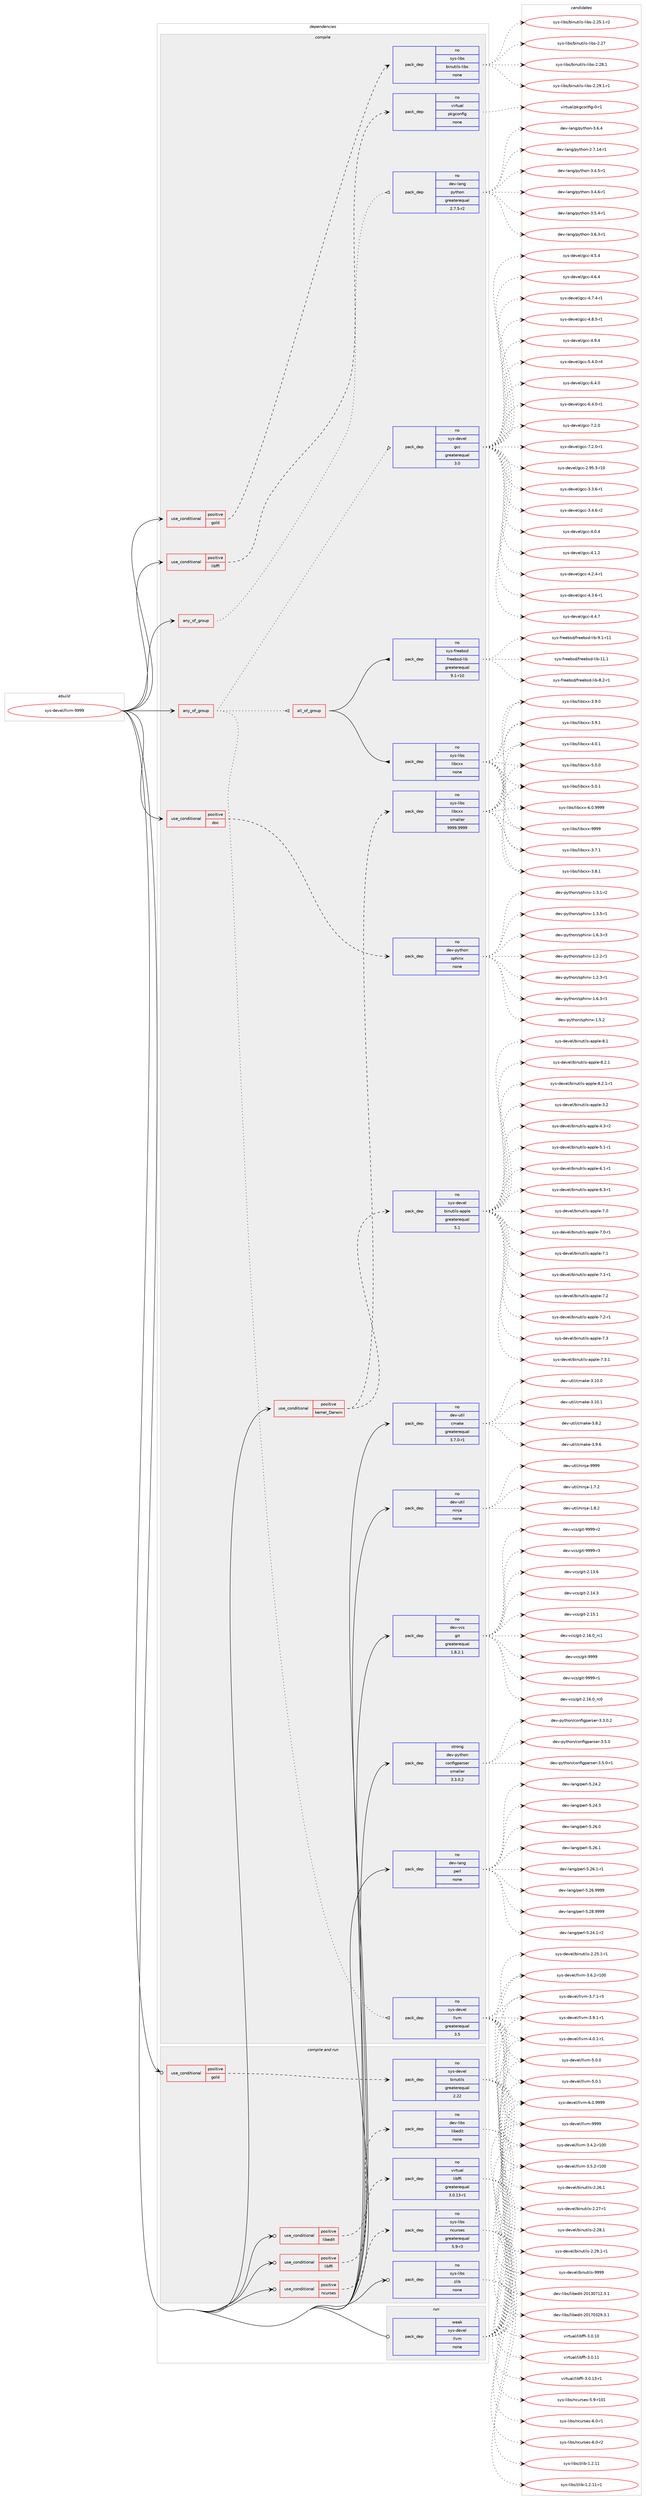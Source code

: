 digraph prolog {

# *************
# Graph options
# *************

newrank=true;
concentrate=true;
compound=true;
graph [rankdir=LR,fontname=Helvetica,fontsize=10,ranksep=1.5];#, ranksep=2.5, nodesep=0.2];
edge  [arrowhead=vee];
node  [fontname=Helvetica,fontsize=10];

# **********
# The ebuild
# **********

subgraph cluster_leftcol {
color=gray;
rank=same;
label=<<i>ebuild</i>>;
id [label="sys-devel/llvm-9999", color=red, width=4, href="../sys-devel/llvm-9999.svg"];
}

# ****************
# The dependencies
# ****************

subgraph cluster_midcol {
color=gray;
label=<<i>dependencies</i>>;
subgraph cluster_compile {
fillcolor="#eeeeee";
style=filled;
label=<<i>compile</i>>;
subgraph any48 {
dependency5750 [label=<<TABLE BORDER="0" CELLBORDER="1" CELLSPACING="0" CELLPADDING="4"><TR><TD CELLPADDING="10">any_of_group</TD></TR></TABLE>>, shape=none, color=red];subgraph pack5051 {
dependency5751 [label=<<TABLE BORDER="0" CELLBORDER="1" CELLSPACING="0" CELLPADDING="4" WIDTH="220"><TR><TD ROWSPAN="6" CELLPADDING="30">pack_dep</TD></TR><TR><TD WIDTH="110">no</TD></TR><TR><TD>dev-lang</TD></TR><TR><TD>python</TD></TR><TR><TD>greaterequal</TD></TR><TR><TD>2.7.5-r2</TD></TR></TABLE>>, shape=none, color=blue];
}
dependency5750:e -> dependency5751:w [weight=20,style="dotted",arrowhead="oinv"];
}
id:e -> dependency5750:w [weight=20,style="solid",arrowhead="vee"];
subgraph any49 {
dependency5752 [label=<<TABLE BORDER="0" CELLBORDER="1" CELLSPACING="0" CELLPADDING="4"><TR><TD CELLPADDING="10">any_of_group</TD></TR></TABLE>>, shape=none, color=red];subgraph pack5052 {
dependency5753 [label=<<TABLE BORDER="0" CELLBORDER="1" CELLSPACING="0" CELLPADDING="4" WIDTH="220"><TR><TD ROWSPAN="6" CELLPADDING="30">pack_dep</TD></TR><TR><TD WIDTH="110">no</TD></TR><TR><TD>sys-devel</TD></TR><TR><TD>gcc</TD></TR><TR><TD>greaterequal</TD></TR><TR><TD>3.0</TD></TR></TABLE>>, shape=none, color=blue];
}
dependency5752:e -> dependency5753:w [weight=20,style="dotted",arrowhead="oinv"];
subgraph pack5053 {
dependency5754 [label=<<TABLE BORDER="0" CELLBORDER="1" CELLSPACING="0" CELLPADDING="4" WIDTH="220"><TR><TD ROWSPAN="6" CELLPADDING="30">pack_dep</TD></TR><TR><TD WIDTH="110">no</TD></TR><TR><TD>sys-devel</TD></TR><TR><TD>llvm</TD></TR><TR><TD>greaterequal</TD></TR><TR><TD>3.5</TD></TR></TABLE>>, shape=none, color=blue];
}
dependency5752:e -> dependency5754:w [weight=20,style="dotted",arrowhead="oinv"];
subgraph all9 {
dependency5755 [label=<<TABLE BORDER="0" CELLBORDER="1" CELLSPACING="0" CELLPADDING="4"><TR><TD CELLPADDING="10">all_of_group</TD></TR></TABLE>>, shape=none, color=red];subgraph pack5054 {
dependency5756 [label=<<TABLE BORDER="0" CELLBORDER="1" CELLSPACING="0" CELLPADDING="4" WIDTH="220"><TR><TD ROWSPAN="6" CELLPADDING="30">pack_dep</TD></TR><TR><TD WIDTH="110">no</TD></TR><TR><TD>sys-freebsd</TD></TR><TR><TD>freebsd-lib</TD></TR><TR><TD>greaterequal</TD></TR><TR><TD>9.1-r10</TD></TR></TABLE>>, shape=none, color=blue];
}
dependency5755:e -> dependency5756:w [weight=20,style="solid",arrowhead="inv"];
subgraph pack5055 {
dependency5757 [label=<<TABLE BORDER="0" CELLBORDER="1" CELLSPACING="0" CELLPADDING="4" WIDTH="220"><TR><TD ROWSPAN="6" CELLPADDING="30">pack_dep</TD></TR><TR><TD WIDTH="110">no</TD></TR><TR><TD>sys-libs</TD></TR><TR><TD>libcxx</TD></TR><TR><TD>none</TD></TR><TR><TD></TD></TR></TABLE>>, shape=none, color=blue];
}
dependency5755:e -> dependency5757:w [weight=20,style="solid",arrowhead="inv"];
}
dependency5752:e -> dependency5755:w [weight=20,style="dotted",arrowhead="oinv"];
}
id:e -> dependency5752:w [weight=20,style="solid",arrowhead="vee"];
subgraph cond645 {
dependency5758 [label=<<TABLE BORDER="0" CELLBORDER="1" CELLSPACING="0" CELLPADDING="4"><TR><TD ROWSPAN="3" CELLPADDING="10">use_conditional</TD></TR><TR><TD>positive</TD></TR><TR><TD>doc</TD></TR></TABLE>>, shape=none, color=red];
subgraph pack5056 {
dependency5759 [label=<<TABLE BORDER="0" CELLBORDER="1" CELLSPACING="0" CELLPADDING="4" WIDTH="220"><TR><TD ROWSPAN="6" CELLPADDING="30">pack_dep</TD></TR><TR><TD WIDTH="110">no</TD></TR><TR><TD>dev-python</TD></TR><TR><TD>sphinx</TD></TR><TR><TD>none</TD></TR><TR><TD></TD></TR></TABLE>>, shape=none, color=blue];
}
dependency5758:e -> dependency5759:w [weight=20,style="dashed",arrowhead="vee"];
}
id:e -> dependency5758:w [weight=20,style="solid",arrowhead="vee"];
subgraph cond646 {
dependency5760 [label=<<TABLE BORDER="0" CELLBORDER="1" CELLSPACING="0" CELLPADDING="4"><TR><TD ROWSPAN="3" CELLPADDING="10">use_conditional</TD></TR><TR><TD>positive</TD></TR><TR><TD>gold</TD></TR></TABLE>>, shape=none, color=red];
subgraph pack5057 {
dependency5761 [label=<<TABLE BORDER="0" CELLBORDER="1" CELLSPACING="0" CELLPADDING="4" WIDTH="220"><TR><TD ROWSPAN="6" CELLPADDING="30">pack_dep</TD></TR><TR><TD WIDTH="110">no</TD></TR><TR><TD>sys-libs</TD></TR><TR><TD>binutils-libs</TD></TR><TR><TD>none</TD></TR><TR><TD></TD></TR></TABLE>>, shape=none, color=blue];
}
dependency5760:e -> dependency5761:w [weight=20,style="dashed",arrowhead="vee"];
}
id:e -> dependency5760:w [weight=20,style="solid",arrowhead="vee"];
subgraph cond647 {
dependency5762 [label=<<TABLE BORDER="0" CELLBORDER="1" CELLSPACING="0" CELLPADDING="4"><TR><TD ROWSPAN="3" CELLPADDING="10">use_conditional</TD></TR><TR><TD>positive</TD></TR><TR><TD>kernel_Darwin</TD></TR></TABLE>>, shape=none, color=red];
subgraph pack5058 {
dependency5763 [label=<<TABLE BORDER="0" CELLBORDER="1" CELLSPACING="0" CELLPADDING="4" WIDTH="220"><TR><TD ROWSPAN="6" CELLPADDING="30">pack_dep</TD></TR><TR><TD WIDTH="110">no</TD></TR><TR><TD>sys-libs</TD></TR><TR><TD>libcxx</TD></TR><TR><TD>smaller</TD></TR><TR><TD>9999.9999</TD></TR></TABLE>>, shape=none, color=blue];
}
dependency5762:e -> dependency5763:w [weight=20,style="dashed",arrowhead="vee"];
subgraph pack5059 {
dependency5764 [label=<<TABLE BORDER="0" CELLBORDER="1" CELLSPACING="0" CELLPADDING="4" WIDTH="220"><TR><TD ROWSPAN="6" CELLPADDING="30">pack_dep</TD></TR><TR><TD WIDTH="110">no</TD></TR><TR><TD>sys-devel</TD></TR><TR><TD>binutils-apple</TD></TR><TR><TD>greaterequal</TD></TR><TR><TD>5.1</TD></TR></TABLE>>, shape=none, color=blue];
}
dependency5762:e -> dependency5764:w [weight=20,style="dashed",arrowhead="vee"];
}
id:e -> dependency5762:w [weight=20,style="solid",arrowhead="vee"];
subgraph cond648 {
dependency5765 [label=<<TABLE BORDER="0" CELLBORDER="1" CELLSPACING="0" CELLPADDING="4"><TR><TD ROWSPAN="3" CELLPADDING="10">use_conditional</TD></TR><TR><TD>positive</TD></TR><TR><TD>libffi</TD></TR></TABLE>>, shape=none, color=red];
subgraph pack5060 {
dependency5766 [label=<<TABLE BORDER="0" CELLBORDER="1" CELLSPACING="0" CELLPADDING="4" WIDTH="220"><TR><TD ROWSPAN="6" CELLPADDING="30">pack_dep</TD></TR><TR><TD WIDTH="110">no</TD></TR><TR><TD>virtual</TD></TR><TR><TD>pkgconfig</TD></TR><TR><TD>none</TD></TR><TR><TD></TD></TR></TABLE>>, shape=none, color=blue];
}
dependency5765:e -> dependency5766:w [weight=20,style="dashed",arrowhead="vee"];
}
id:e -> dependency5765:w [weight=20,style="solid",arrowhead="vee"];
subgraph pack5061 {
dependency5767 [label=<<TABLE BORDER="0" CELLBORDER="1" CELLSPACING="0" CELLPADDING="4" WIDTH="220"><TR><TD ROWSPAN="6" CELLPADDING="30">pack_dep</TD></TR><TR><TD WIDTH="110">no</TD></TR><TR><TD>dev-lang</TD></TR><TR><TD>perl</TD></TR><TR><TD>none</TD></TR><TR><TD></TD></TR></TABLE>>, shape=none, color=blue];
}
id:e -> dependency5767:w [weight=20,style="solid",arrowhead="vee"];
subgraph pack5062 {
dependency5768 [label=<<TABLE BORDER="0" CELLBORDER="1" CELLSPACING="0" CELLPADDING="4" WIDTH="220"><TR><TD ROWSPAN="6" CELLPADDING="30">pack_dep</TD></TR><TR><TD WIDTH="110">no</TD></TR><TR><TD>dev-util</TD></TR><TR><TD>cmake</TD></TR><TR><TD>greaterequal</TD></TR><TR><TD>3.7.0-r1</TD></TR></TABLE>>, shape=none, color=blue];
}
id:e -> dependency5768:w [weight=20,style="solid",arrowhead="vee"];
subgraph pack5063 {
dependency5769 [label=<<TABLE BORDER="0" CELLBORDER="1" CELLSPACING="0" CELLPADDING="4" WIDTH="220"><TR><TD ROWSPAN="6" CELLPADDING="30">pack_dep</TD></TR><TR><TD WIDTH="110">no</TD></TR><TR><TD>dev-util</TD></TR><TR><TD>ninja</TD></TR><TR><TD>none</TD></TR><TR><TD></TD></TR></TABLE>>, shape=none, color=blue];
}
id:e -> dependency5769:w [weight=20,style="solid",arrowhead="vee"];
subgraph pack5064 {
dependency5770 [label=<<TABLE BORDER="0" CELLBORDER="1" CELLSPACING="0" CELLPADDING="4" WIDTH="220"><TR><TD ROWSPAN="6" CELLPADDING="30">pack_dep</TD></TR><TR><TD WIDTH="110">no</TD></TR><TR><TD>dev-vcs</TD></TR><TR><TD>git</TD></TR><TR><TD>greaterequal</TD></TR><TR><TD>1.8.2.1</TD></TR></TABLE>>, shape=none, color=blue];
}
id:e -> dependency5770:w [weight=20,style="solid",arrowhead="vee"];
subgraph pack5065 {
dependency5771 [label=<<TABLE BORDER="0" CELLBORDER="1" CELLSPACING="0" CELLPADDING="4" WIDTH="220"><TR><TD ROWSPAN="6" CELLPADDING="30">pack_dep</TD></TR><TR><TD WIDTH="110">strong</TD></TR><TR><TD>dev-python</TD></TR><TR><TD>configparser</TD></TR><TR><TD>smaller</TD></TR><TR><TD>3.3.0.2</TD></TR></TABLE>>, shape=none, color=blue];
}
id:e -> dependency5771:w [weight=20,style="solid",arrowhead="vee"];
}
subgraph cluster_compileandrun {
fillcolor="#eeeeee";
style=filled;
label=<<i>compile and run</i>>;
subgraph cond649 {
dependency5772 [label=<<TABLE BORDER="0" CELLBORDER="1" CELLSPACING="0" CELLPADDING="4"><TR><TD ROWSPAN="3" CELLPADDING="10">use_conditional</TD></TR><TR><TD>positive</TD></TR><TR><TD>gold</TD></TR></TABLE>>, shape=none, color=red];
subgraph pack5066 {
dependency5773 [label=<<TABLE BORDER="0" CELLBORDER="1" CELLSPACING="0" CELLPADDING="4" WIDTH="220"><TR><TD ROWSPAN="6" CELLPADDING="30">pack_dep</TD></TR><TR><TD WIDTH="110">no</TD></TR><TR><TD>sys-devel</TD></TR><TR><TD>binutils</TD></TR><TR><TD>greaterequal</TD></TR><TR><TD>2.22</TD></TR></TABLE>>, shape=none, color=blue];
}
dependency5772:e -> dependency5773:w [weight=20,style="dashed",arrowhead="vee"];
}
id:e -> dependency5772:w [weight=20,style="solid",arrowhead="odotvee"];
subgraph cond650 {
dependency5774 [label=<<TABLE BORDER="0" CELLBORDER="1" CELLSPACING="0" CELLPADDING="4"><TR><TD ROWSPAN="3" CELLPADDING="10">use_conditional</TD></TR><TR><TD>positive</TD></TR><TR><TD>libedit</TD></TR></TABLE>>, shape=none, color=red];
subgraph pack5067 {
dependency5775 [label=<<TABLE BORDER="0" CELLBORDER="1" CELLSPACING="0" CELLPADDING="4" WIDTH="220"><TR><TD ROWSPAN="6" CELLPADDING="30">pack_dep</TD></TR><TR><TD WIDTH="110">no</TD></TR><TR><TD>dev-libs</TD></TR><TR><TD>libedit</TD></TR><TR><TD>none</TD></TR><TR><TD></TD></TR></TABLE>>, shape=none, color=blue];
}
dependency5774:e -> dependency5775:w [weight=20,style="dashed",arrowhead="vee"];
}
id:e -> dependency5774:w [weight=20,style="solid",arrowhead="odotvee"];
subgraph cond651 {
dependency5776 [label=<<TABLE BORDER="0" CELLBORDER="1" CELLSPACING="0" CELLPADDING="4"><TR><TD ROWSPAN="3" CELLPADDING="10">use_conditional</TD></TR><TR><TD>positive</TD></TR><TR><TD>libffi</TD></TR></TABLE>>, shape=none, color=red];
subgraph pack5068 {
dependency5777 [label=<<TABLE BORDER="0" CELLBORDER="1" CELLSPACING="0" CELLPADDING="4" WIDTH="220"><TR><TD ROWSPAN="6" CELLPADDING="30">pack_dep</TD></TR><TR><TD WIDTH="110">no</TD></TR><TR><TD>virtual</TD></TR><TR><TD>libffi</TD></TR><TR><TD>greaterequal</TD></TR><TR><TD>3.0.13-r1</TD></TR></TABLE>>, shape=none, color=blue];
}
dependency5776:e -> dependency5777:w [weight=20,style="dashed",arrowhead="vee"];
}
id:e -> dependency5776:w [weight=20,style="solid",arrowhead="odotvee"];
subgraph cond652 {
dependency5778 [label=<<TABLE BORDER="0" CELLBORDER="1" CELLSPACING="0" CELLPADDING="4"><TR><TD ROWSPAN="3" CELLPADDING="10">use_conditional</TD></TR><TR><TD>positive</TD></TR><TR><TD>ncurses</TD></TR></TABLE>>, shape=none, color=red];
subgraph pack5069 {
dependency5779 [label=<<TABLE BORDER="0" CELLBORDER="1" CELLSPACING="0" CELLPADDING="4" WIDTH="220"><TR><TD ROWSPAN="6" CELLPADDING="30">pack_dep</TD></TR><TR><TD WIDTH="110">no</TD></TR><TR><TD>sys-libs</TD></TR><TR><TD>ncurses</TD></TR><TR><TD>greaterequal</TD></TR><TR><TD>5.9-r3</TD></TR></TABLE>>, shape=none, color=blue];
}
dependency5778:e -> dependency5779:w [weight=20,style="dashed",arrowhead="vee"];
}
id:e -> dependency5778:w [weight=20,style="solid",arrowhead="odotvee"];
subgraph pack5070 {
dependency5780 [label=<<TABLE BORDER="0" CELLBORDER="1" CELLSPACING="0" CELLPADDING="4" WIDTH="220"><TR><TD ROWSPAN="6" CELLPADDING="30">pack_dep</TD></TR><TR><TD WIDTH="110">no</TD></TR><TR><TD>sys-libs</TD></TR><TR><TD>zlib</TD></TR><TR><TD>none</TD></TR><TR><TD></TD></TR></TABLE>>, shape=none, color=blue];
}
id:e -> dependency5780:w [weight=20,style="solid",arrowhead="odotvee"];
}
subgraph cluster_run {
fillcolor="#eeeeee";
style=filled;
label=<<i>run</i>>;
subgraph pack5071 {
dependency5781 [label=<<TABLE BORDER="0" CELLBORDER="1" CELLSPACING="0" CELLPADDING="4" WIDTH="220"><TR><TD ROWSPAN="6" CELLPADDING="30">pack_dep</TD></TR><TR><TD WIDTH="110">weak</TD></TR><TR><TD>sys-devel</TD></TR><TR><TD>llvm</TD></TR><TR><TD>none</TD></TR><TR><TD></TD></TR></TABLE>>, shape=none, color=blue];
}
id:e -> dependency5781:w [weight=20,style="solid",arrowhead="odot"];
}
}

# **************
# The candidates
# **************

subgraph cluster_choices {
rank=same;
color=gray;
label=<<i>candidates</i>>;

subgraph choice5051 {
color=black;
nodesep=1;
choice100101118451089711010347112121116104111110455046554649524511449 [label="dev-lang/python-2.7.14-r1", color=red, width=4,href="../dev-lang/python-2.7.14-r1.svg"];
choice1001011184510897110103471121211161041111104551465246534511449 [label="dev-lang/python-3.4.5-r1", color=red, width=4,href="../dev-lang/python-3.4.5-r1.svg"];
choice1001011184510897110103471121211161041111104551465246544511449 [label="dev-lang/python-3.4.6-r1", color=red, width=4,href="../dev-lang/python-3.4.6-r1.svg"];
choice1001011184510897110103471121211161041111104551465346524511449 [label="dev-lang/python-3.5.4-r1", color=red, width=4,href="../dev-lang/python-3.5.4-r1.svg"];
choice1001011184510897110103471121211161041111104551465446514511449 [label="dev-lang/python-3.6.3-r1", color=red, width=4,href="../dev-lang/python-3.6.3-r1.svg"];
choice100101118451089711010347112121116104111110455146544652 [label="dev-lang/python-3.6.4", color=red, width=4,href="../dev-lang/python-3.6.4.svg"];
dependency5751:e -> choice100101118451089711010347112121116104111110455046554649524511449:w [style=dotted,weight="100"];
dependency5751:e -> choice1001011184510897110103471121211161041111104551465246534511449:w [style=dotted,weight="100"];
dependency5751:e -> choice1001011184510897110103471121211161041111104551465246544511449:w [style=dotted,weight="100"];
dependency5751:e -> choice1001011184510897110103471121211161041111104551465346524511449:w [style=dotted,weight="100"];
dependency5751:e -> choice1001011184510897110103471121211161041111104551465446514511449:w [style=dotted,weight="100"];
dependency5751:e -> choice100101118451089711010347112121116104111110455146544652:w [style=dotted,weight="100"];
}
subgraph choice5052 {
color=black;
nodesep=1;
choice1151211154510010111810110847103999945504657534651451144948 [label="sys-devel/gcc-2.95.3-r10", color=red, width=4,href="../sys-devel/gcc-2.95.3-r10.svg"];
choice115121115451001011181011084710399994551465146544511449 [label="sys-devel/gcc-3.3.6-r1", color=red, width=4,href="../sys-devel/gcc-3.3.6-r1.svg"];
choice115121115451001011181011084710399994551465246544511450 [label="sys-devel/gcc-3.4.6-r2", color=red, width=4,href="../sys-devel/gcc-3.4.6-r2.svg"];
choice11512111545100101118101108471039999455246484652 [label="sys-devel/gcc-4.0.4", color=red, width=4,href="../sys-devel/gcc-4.0.4.svg"];
choice11512111545100101118101108471039999455246494650 [label="sys-devel/gcc-4.1.2", color=red, width=4,href="../sys-devel/gcc-4.1.2.svg"];
choice115121115451001011181011084710399994552465046524511449 [label="sys-devel/gcc-4.2.4-r1", color=red, width=4,href="../sys-devel/gcc-4.2.4-r1.svg"];
choice115121115451001011181011084710399994552465146544511449 [label="sys-devel/gcc-4.3.6-r1", color=red, width=4,href="../sys-devel/gcc-4.3.6-r1.svg"];
choice11512111545100101118101108471039999455246524655 [label="sys-devel/gcc-4.4.7", color=red, width=4,href="../sys-devel/gcc-4.4.7.svg"];
choice11512111545100101118101108471039999455246534652 [label="sys-devel/gcc-4.5.4", color=red, width=4,href="../sys-devel/gcc-4.5.4.svg"];
choice11512111545100101118101108471039999455246544652 [label="sys-devel/gcc-4.6.4", color=red, width=4,href="../sys-devel/gcc-4.6.4.svg"];
choice115121115451001011181011084710399994552465546524511449 [label="sys-devel/gcc-4.7.4-r1", color=red, width=4,href="../sys-devel/gcc-4.7.4-r1.svg"];
choice115121115451001011181011084710399994552465646534511449 [label="sys-devel/gcc-4.8.5-r1", color=red, width=4,href="../sys-devel/gcc-4.8.5-r1.svg"];
choice11512111545100101118101108471039999455246574652 [label="sys-devel/gcc-4.9.4", color=red, width=4,href="../sys-devel/gcc-4.9.4.svg"];
choice115121115451001011181011084710399994553465246484511452 [label="sys-devel/gcc-5.4.0-r4", color=red, width=4,href="../sys-devel/gcc-5.4.0-r4.svg"];
choice11512111545100101118101108471039999455446524648 [label="sys-devel/gcc-6.4.0", color=red, width=4,href="../sys-devel/gcc-6.4.0.svg"];
choice115121115451001011181011084710399994554465246484511449 [label="sys-devel/gcc-6.4.0-r1", color=red, width=4,href="../sys-devel/gcc-6.4.0-r1.svg"];
choice11512111545100101118101108471039999455546504648 [label="sys-devel/gcc-7.2.0", color=red, width=4,href="../sys-devel/gcc-7.2.0.svg"];
choice115121115451001011181011084710399994555465046484511449 [label="sys-devel/gcc-7.2.0-r1", color=red, width=4,href="../sys-devel/gcc-7.2.0-r1.svg"];
dependency5753:e -> choice1151211154510010111810110847103999945504657534651451144948:w [style=dotted,weight="100"];
dependency5753:e -> choice115121115451001011181011084710399994551465146544511449:w [style=dotted,weight="100"];
dependency5753:e -> choice115121115451001011181011084710399994551465246544511450:w [style=dotted,weight="100"];
dependency5753:e -> choice11512111545100101118101108471039999455246484652:w [style=dotted,weight="100"];
dependency5753:e -> choice11512111545100101118101108471039999455246494650:w [style=dotted,weight="100"];
dependency5753:e -> choice115121115451001011181011084710399994552465046524511449:w [style=dotted,weight="100"];
dependency5753:e -> choice115121115451001011181011084710399994552465146544511449:w [style=dotted,weight="100"];
dependency5753:e -> choice11512111545100101118101108471039999455246524655:w [style=dotted,weight="100"];
dependency5753:e -> choice11512111545100101118101108471039999455246534652:w [style=dotted,weight="100"];
dependency5753:e -> choice11512111545100101118101108471039999455246544652:w [style=dotted,weight="100"];
dependency5753:e -> choice115121115451001011181011084710399994552465546524511449:w [style=dotted,weight="100"];
dependency5753:e -> choice115121115451001011181011084710399994552465646534511449:w [style=dotted,weight="100"];
dependency5753:e -> choice11512111545100101118101108471039999455246574652:w [style=dotted,weight="100"];
dependency5753:e -> choice115121115451001011181011084710399994553465246484511452:w [style=dotted,weight="100"];
dependency5753:e -> choice11512111545100101118101108471039999455446524648:w [style=dotted,weight="100"];
dependency5753:e -> choice115121115451001011181011084710399994554465246484511449:w [style=dotted,weight="100"];
dependency5753:e -> choice11512111545100101118101108471039999455546504648:w [style=dotted,weight="100"];
dependency5753:e -> choice115121115451001011181011084710399994555465046484511449:w [style=dotted,weight="100"];
}
subgraph choice5053 {
color=black;
nodesep=1;
choice115121115451001011181011084710810811810945514652465045114494848 [label="sys-devel/llvm-3.4.2-r100", color=red, width=4,href="../sys-devel/llvm-3.4.2-r100.svg"];
choice115121115451001011181011084710810811810945514653465045114494848 [label="sys-devel/llvm-3.5.2-r100", color=red, width=4,href="../sys-devel/llvm-3.5.2-r100.svg"];
choice115121115451001011181011084710810811810945514654465045114494848 [label="sys-devel/llvm-3.6.2-r100", color=red, width=4,href="../sys-devel/llvm-3.6.2-r100.svg"];
choice11512111545100101118101108471081081181094551465546494511451 [label="sys-devel/llvm-3.7.1-r3", color=red, width=4,href="../sys-devel/llvm-3.7.1-r3.svg"];
choice11512111545100101118101108471081081181094551465746494511449 [label="sys-devel/llvm-3.9.1-r1", color=red, width=4,href="../sys-devel/llvm-3.9.1-r1.svg"];
choice11512111545100101118101108471081081181094552464846494511449 [label="sys-devel/llvm-4.0.1-r1", color=red, width=4,href="../sys-devel/llvm-4.0.1-r1.svg"];
choice1151211154510010111810110847108108118109455346484648 [label="sys-devel/llvm-5.0.0", color=red, width=4,href="../sys-devel/llvm-5.0.0.svg"];
choice1151211154510010111810110847108108118109455346484649 [label="sys-devel/llvm-5.0.1", color=red, width=4,href="../sys-devel/llvm-5.0.1.svg"];
choice1151211154510010111810110847108108118109455446484657575757 [label="sys-devel/llvm-6.0.9999", color=red, width=4,href="../sys-devel/llvm-6.0.9999.svg"];
choice11512111545100101118101108471081081181094557575757 [label="sys-devel/llvm-9999", color=red, width=4,href="../sys-devel/llvm-9999.svg"];
dependency5754:e -> choice115121115451001011181011084710810811810945514652465045114494848:w [style=dotted,weight="100"];
dependency5754:e -> choice115121115451001011181011084710810811810945514653465045114494848:w [style=dotted,weight="100"];
dependency5754:e -> choice115121115451001011181011084710810811810945514654465045114494848:w [style=dotted,weight="100"];
dependency5754:e -> choice11512111545100101118101108471081081181094551465546494511451:w [style=dotted,weight="100"];
dependency5754:e -> choice11512111545100101118101108471081081181094551465746494511449:w [style=dotted,weight="100"];
dependency5754:e -> choice11512111545100101118101108471081081181094552464846494511449:w [style=dotted,weight="100"];
dependency5754:e -> choice1151211154510010111810110847108108118109455346484648:w [style=dotted,weight="100"];
dependency5754:e -> choice1151211154510010111810110847108108118109455346484649:w [style=dotted,weight="100"];
dependency5754:e -> choice1151211154510010111810110847108108118109455446484657575757:w [style=dotted,weight="100"];
dependency5754:e -> choice11512111545100101118101108471081081181094557575757:w [style=dotted,weight="100"];
}
subgraph choice5054 {
color=black;
nodesep=1;
choice1151211154510211410110198115100471021141011019811510045108105984549494649 [label="sys-freebsd/freebsd-lib-11.1", color=red, width=4,href="../sys-freebsd/freebsd-lib-11.1.svg"];
choice115121115451021141011019811510047102114101101981151004510810598455646504511449 [label="sys-freebsd/freebsd-lib-8.2-r1", color=red, width=4,href="../sys-freebsd/freebsd-lib-8.2-r1.svg"];
choice11512111545102114101101981151004710211410110198115100451081059845574649451144949 [label="sys-freebsd/freebsd-lib-9.1-r11", color=red, width=4,href="../sys-freebsd/freebsd-lib-9.1-r11.svg"];
dependency5756:e -> choice1151211154510211410110198115100471021141011019811510045108105984549494649:w [style=dotted,weight="100"];
dependency5756:e -> choice115121115451021141011019811510047102114101101981151004510810598455646504511449:w [style=dotted,weight="100"];
dependency5756:e -> choice11512111545102114101101981151004710211410110198115100451081059845574649451144949:w [style=dotted,weight="100"];
}
subgraph choice5055 {
color=black;
nodesep=1;
choice1151211154510810598115471081059899120120455146554649 [label="sys-libs/libcxx-3.7.1", color=red, width=4,href="../sys-libs/libcxx-3.7.1.svg"];
choice1151211154510810598115471081059899120120455146564649 [label="sys-libs/libcxx-3.8.1", color=red, width=4,href="../sys-libs/libcxx-3.8.1.svg"];
choice1151211154510810598115471081059899120120455146574648 [label="sys-libs/libcxx-3.9.0", color=red, width=4,href="../sys-libs/libcxx-3.9.0.svg"];
choice1151211154510810598115471081059899120120455146574649 [label="sys-libs/libcxx-3.9.1", color=red, width=4,href="../sys-libs/libcxx-3.9.1.svg"];
choice1151211154510810598115471081059899120120455246484649 [label="sys-libs/libcxx-4.0.1", color=red, width=4,href="../sys-libs/libcxx-4.0.1.svg"];
choice1151211154510810598115471081059899120120455346484648 [label="sys-libs/libcxx-5.0.0", color=red, width=4,href="../sys-libs/libcxx-5.0.0.svg"];
choice1151211154510810598115471081059899120120455346484649 [label="sys-libs/libcxx-5.0.1", color=red, width=4,href="../sys-libs/libcxx-5.0.1.svg"];
choice1151211154510810598115471081059899120120455446484657575757 [label="sys-libs/libcxx-6.0.9999", color=red, width=4,href="../sys-libs/libcxx-6.0.9999.svg"];
choice11512111545108105981154710810598991201204557575757 [label="sys-libs/libcxx-9999", color=red, width=4,href="../sys-libs/libcxx-9999.svg"];
dependency5757:e -> choice1151211154510810598115471081059899120120455146554649:w [style=dotted,weight="100"];
dependency5757:e -> choice1151211154510810598115471081059899120120455146564649:w [style=dotted,weight="100"];
dependency5757:e -> choice1151211154510810598115471081059899120120455146574648:w [style=dotted,weight="100"];
dependency5757:e -> choice1151211154510810598115471081059899120120455146574649:w [style=dotted,weight="100"];
dependency5757:e -> choice1151211154510810598115471081059899120120455246484649:w [style=dotted,weight="100"];
dependency5757:e -> choice1151211154510810598115471081059899120120455346484648:w [style=dotted,weight="100"];
dependency5757:e -> choice1151211154510810598115471081059899120120455346484649:w [style=dotted,weight="100"];
dependency5757:e -> choice1151211154510810598115471081059899120120455446484657575757:w [style=dotted,weight="100"];
dependency5757:e -> choice11512111545108105981154710810598991201204557575757:w [style=dotted,weight="100"];
}
subgraph choice5056 {
color=black;
nodesep=1;
choice1001011184511212111610411111047115112104105110120454946534650 [label="dev-python/sphinx-1.5.2", color=red, width=4,href="../dev-python/sphinx-1.5.2.svg"];
choice10010111845112121116104111110471151121041051101204549465446514511449 [label="dev-python/sphinx-1.6.3-r1", color=red, width=4,href="../dev-python/sphinx-1.6.3-r1.svg"];
choice10010111845112121116104111110471151121041051101204549465046504511449 [label="dev-python/sphinx-1.2.2-r1", color=red, width=4,href="../dev-python/sphinx-1.2.2-r1.svg"];
choice10010111845112121116104111110471151121041051101204549465046514511449 [label="dev-python/sphinx-1.2.3-r1", color=red, width=4,href="../dev-python/sphinx-1.2.3-r1.svg"];
choice10010111845112121116104111110471151121041051101204549465146494511450 [label="dev-python/sphinx-1.3.1-r2", color=red, width=4,href="../dev-python/sphinx-1.3.1-r2.svg"];
choice10010111845112121116104111110471151121041051101204549465146534511449 [label="dev-python/sphinx-1.3.5-r1", color=red, width=4,href="../dev-python/sphinx-1.3.5-r1.svg"];
choice10010111845112121116104111110471151121041051101204549465446514511451 [label="dev-python/sphinx-1.6.3-r3", color=red, width=4,href="../dev-python/sphinx-1.6.3-r3.svg"];
dependency5759:e -> choice1001011184511212111610411111047115112104105110120454946534650:w [style=dotted,weight="100"];
dependency5759:e -> choice10010111845112121116104111110471151121041051101204549465446514511449:w [style=dotted,weight="100"];
dependency5759:e -> choice10010111845112121116104111110471151121041051101204549465046504511449:w [style=dotted,weight="100"];
dependency5759:e -> choice10010111845112121116104111110471151121041051101204549465046514511449:w [style=dotted,weight="100"];
dependency5759:e -> choice10010111845112121116104111110471151121041051101204549465146494511450:w [style=dotted,weight="100"];
dependency5759:e -> choice10010111845112121116104111110471151121041051101204549465146534511449:w [style=dotted,weight="100"];
dependency5759:e -> choice10010111845112121116104111110471151121041051101204549465446514511451:w [style=dotted,weight="100"];
}
subgraph choice5057 {
color=black;
nodesep=1;
choice115121115451081059811547981051101171161051081154510810598115455046505346494511450 [label="sys-libs/binutils-libs-2.25.1-r2", color=red, width=4,href="../sys-libs/binutils-libs-2.25.1-r2.svg"];
choice1151211154510810598115479810511011711610510811545108105981154550465055 [label="sys-libs/binutils-libs-2.27", color=red, width=4,href="../sys-libs/binutils-libs-2.27.svg"];
choice11512111545108105981154798105110117116105108115451081059811545504650564649 [label="sys-libs/binutils-libs-2.28.1", color=red, width=4,href="../sys-libs/binutils-libs-2.28.1.svg"];
choice115121115451081059811547981051101171161051081154510810598115455046505746494511449 [label="sys-libs/binutils-libs-2.29.1-r1", color=red, width=4,href="../sys-libs/binutils-libs-2.29.1-r1.svg"];
dependency5761:e -> choice115121115451081059811547981051101171161051081154510810598115455046505346494511450:w [style=dotted,weight="100"];
dependency5761:e -> choice1151211154510810598115479810511011711610510811545108105981154550465055:w [style=dotted,weight="100"];
dependency5761:e -> choice11512111545108105981154798105110117116105108115451081059811545504650564649:w [style=dotted,weight="100"];
dependency5761:e -> choice115121115451081059811547981051101171161051081154510810598115455046505746494511449:w [style=dotted,weight="100"];
}
subgraph choice5058 {
color=black;
nodesep=1;
choice1151211154510810598115471081059899120120455146554649 [label="sys-libs/libcxx-3.7.1", color=red, width=4,href="../sys-libs/libcxx-3.7.1.svg"];
choice1151211154510810598115471081059899120120455146564649 [label="sys-libs/libcxx-3.8.1", color=red, width=4,href="../sys-libs/libcxx-3.8.1.svg"];
choice1151211154510810598115471081059899120120455146574648 [label="sys-libs/libcxx-3.9.0", color=red, width=4,href="../sys-libs/libcxx-3.9.0.svg"];
choice1151211154510810598115471081059899120120455146574649 [label="sys-libs/libcxx-3.9.1", color=red, width=4,href="../sys-libs/libcxx-3.9.1.svg"];
choice1151211154510810598115471081059899120120455246484649 [label="sys-libs/libcxx-4.0.1", color=red, width=4,href="../sys-libs/libcxx-4.0.1.svg"];
choice1151211154510810598115471081059899120120455346484648 [label="sys-libs/libcxx-5.0.0", color=red, width=4,href="../sys-libs/libcxx-5.0.0.svg"];
choice1151211154510810598115471081059899120120455346484649 [label="sys-libs/libcxx-5.0.1", color=red, width=4,href="../sys-libs/libcxx-5.0.1.svg"];
choice1151211154510810598115471081059899120120455446484657575757 [label="sys-libs/libcxx-6.0.9999", color=red, width=4,href="../sys-libs/libcxx-6.0.9999.svg"];
choice11512111545108105981154710810598991201204557575757 [label="sys-libs/libcxx-9999", color=red, width=4,href="../sys-libs/libcxx-9999.svg"];
dependency5763:e -> choice1151211154510810598115471081059899120120455146554649:w [style=dotted,weight="100"];
dependency5763:e -> choice1151211154510810598115471081059899120120455146564649:w [style=dotted,weight="100"];
dependency5763:e -> choice1151211154510810598115471081059899120120455146574648:w [style=dotted,weight="100"];
dependency5763:e -> choice1151211154510810598115471081059899120120455146574649:w [style=dotted,weight="100"];
dependency5763:e -> choice1151211154510810598115471081059899120120455246484649:w [style=dotted,weight="100"];
dependency5763:e -> choice1151211154510810598115471081059899120120455346484648:w [style=dotted,weight="100"];
dependency5763:e -> choice1151211154510810598115471081059899120120455346484649:w [style=dotted,weight="100"];
dependency5763:e -> choice1151211154510810598115471081059899120120455446484657575757:w [style=dotted,weight="100"];
dependency5763:e -> choice11512111545108105981154710810598991201204557575757:w [style=dotted,weight="100"];
}
subgraph choice5059 {
color=black;
nodesep=1;
choice115121115451001011181011084798105110117116105108115459711211210810145514650 [label="sys-devel/binutils-apple-3.2", color=red, width=4,href="../sys-devel/binutils-apple-3.2.svg"];
choice1151211154510010111810110847981051101171161051081154597112112108101455246514511450 [label="sys-devel/binutils-apple-4.3-r2", color=red, width=4,href="../sys-devel/binutils-apple-4.3-r2.svg"];
choice1151211154510010111810110847981051101171161051081154597112112108101455346494511449 [label="sys-devel/binutils-apple-5.1-r1", color=red, width=4,href="../sys-devel/binutils-apple-5.1-r1.svg"];
choice1151211154510010111810110847981051101171161051081154597112112108101455446494511449 [label="sys-devel/binutils-apple-6.1-r1", color=red, width=4,href="../sys-devel/binutils-apple-6.1-r1.svg"];
choice1151211154510010111810110847981051101171161051081154597112112108101455446514511449 [label="sys-devel/binutils-apple-6.3-r1", color=red, width=4,href="../sys-devel/binutils-apple-6.3-r1.svg"];
choice115121115451001011181011084798105110117116105108115459711211210810145554648 [label="sys-devel/binutils-apple-7.0", color=red, width=4,href="../sys-devel/binutils-apple-7.0.svg"];
choice1151211154510010111810110847981051101171161051081154597112112108101455546484511449 [label="sys-devel/binutils-apple-7.0-r1", color=red, width=4,href="../sys-devel/binutils-apple-7.0-r1.svg"];
choice115121115451001011181011084798105110117116105108115459711211210810145554649 [label="sys-devel/binutils-apple-7.1", color=red, width=4,href="../sys-devel/binutils-apple-7.1.svg"];
choice1151211154510010111810110847981051101171161051081154597112112108101455546494511449 [label="sys-devel/binutils-apple-7.1-r1", color=red, width=4,href="../sys-devel/binutils-apple-7.1-r1.svg"];
choice115121115451001011181011084798105110117116105108115459711211210810145554650 [label="sys-devel/binutils-apple-7.2", color=red, width=4,href="../sys-devel/binutils-apple-7.2.svg"];
choice1151211154510010111810110847981051101171161051081154597112112108101455546504511449 [label="sys-devel/binutils-apple-7.2-r1", color=red, width=4,href="../sys-devel/binutils-apple-7.2-r1.svg"];
choice115121115451001011181011084798105110117116105108115459711211210810145554651 [label="sys-devel/binutils-apple-7.3", color=red, width=4,href="../sys-devel/binutils-apple-7.3.svg"];
choice1151211154510010111810110847981051101171161051081154597112112108101455546514649 [label="sys-devel/binutils-apple-7.3.1", color=red, width=4,href="../sys-devel/binutils-apple-7.3.1.svg"];
choice115121115451001011181011084798105110117116105108115459711211210810145564649 [label="sys-devel/binutils-apple-8.1", color=red, width=4,href="../sys-devel/binutils-apple-8.1.svg"];
choice1151211154510010111810110847981051101171161051081154597112112108101455646504649 [label="sys-devel/binutils-apple-8.2.1", color=red, width=4,href="../sys-devel/binutils-apple-8.2.1.svg"];
choice11512111545100101118101108479810511011711610510811545971121121081014556465046494511449 [label="sys-devel/binutils-apple-8.2.1-r1", color=red, width=4,href="../sys-devel/binutils-apple-8.2.1-r1.svg"];
dependency5764:e -> choice115121115451001011181011084798105110117116105108115459711211210810145514650:w [style=dotted,weight="100"];
dependency5764:e -> choice1151211154510010111810110847981051101171161051081154597112112108101455246514511450:w [style=dotted,weight="100"];
dependency5764:e -> choice1151211154510010111810110847981051101171161051081154597112112108101455346494511449:w [style=dotted,weight="100"];
dependency5764:e -> choice1151211154510010111810110847981051101171161051081154597112112108101455446494511449:w [style=dotted,weight="100"];
dependency5764:e -> choice1151211154510010111810110847981051101171161051081154597112112108101455446514511449:w [style=dotted,weight="100"];
dependency5764:e -> choice115121115451001011181011084798105110117116105108115459711211210810145554648:w [style=dotted,weight="100"];
dependency5764:e -> choice1151211154510010111810110847981051101171161051081154597112112108101455546484511449:w [style=dotted,weight="100"];
dependency5764:e -> choice115121115451001011181011084798105110117116105108115459711211210810145554649:w [style=dotted,weight="100"];
dependency5764:e -> choice1151211154510010111810110847981051101171161051081154597112112108101455546494511449:w [style=dotted,weight="100"];
dependency5764:e -> choice115121115451001011181011084798105110117116105108115459711211210810145554650:w [style=dotted,weight="100"];
dependency5764:e -> choice1151211154510010111810110847981051101171161051081154597112112108101455546504511449:w [style=dotted,weight="100"];
dependency5764:e -> choice115121115451001011181011084798105110117116105108115459711211210810145554651:w [style=dotted,weight="100"];
dependency5764:e -> choice1151211154510010111810110847981051101171161051081154597112112108101455546514649:w [style=dotted,weight="100"];
dependency5764:e -> choice115121115451001011181011084798105110117116105108115459711211210810145564649:w [style=dotted,weight="100"];
dependency5764:e -> choice1151211154510010111810110847981051101171161051081154597112112108101455646504649:w [style=dotted,weight="100"];
dependency5764:e -> choice11512111545100101118101108479810511011711610510811545971121121081014556465046494511449:w [style=dotted,weight="100"];
}
subgraph choice5060 {
color=black;
nodesep=1;
choice11810511411611797108471121071039911111010210510345484511449 [label="virtual/pkgconfig-0-r1", color=red, width=4,href="../virtual/pkgconfig-0-r1.svg"];
dependency5766:e -> choice11810511411611797108471121071039911111010210510345484511449:w [style=dotted,weight="100"];
}
subgraph choice5061 {
color=black;
nodesep=1;
choice100101118451089711010347112101114108455346505246494511450 [label="dev-lang/perl-5.24.1-r2", color=red, width=4,href="../dev-lang/perl-5.24.1-r2.svg"];
choice10010111845108971101034711210111410845534650524650 [label="dev-lang/perl-5.24.2", color=red, width=4,href="../dev-lang/perl-5.24.2.svg"];
choice10010111845108971101034711210111410845534650524651 [label="dev-lang/perl-5.24.3", color=red, width=4,href="../dev-lang/perl-5.24.3.svg"];
choice10010111845108971101034711210111410845534650544648 [label="dev-lang/perl-5.26.0", color=red, width=4,href="../dev-lang/perl-5.26.0.svg"];
choice10010111845108971101034711210111410845534650544649 [label="dev-lang/perl-5.26.1", color=red, width=4,href="../dev-lang/perl-5.26.1.svg"];
choice100101118451089711010347112101114108455346505446494511449 [label="dev-lang/perl-5.26.1-r1", color=red, width=4,href="../dev-lang/perl-5.26.1-r1.svg"];
choice10010111845108971101034711210111410845534650544657575757 [label="dev-lang/perl-5.26.9999", color=red, width=4,href="../dev-lang/perl-5.26.9999.svg"];
choice10010111845108971101034711210111410845534650564657575757 [label="dev-lang/perl-5.28.9999", color=red, width=4,href="../dev-lang/perl-5.28.9999.svg"];
dependency5767:e -> choice100101118451089711010347112101114108455346505246494511450:w [style=dotted,weight="100"];
dependency5767:e -> choice10010111845108971101034711210111410845534650524650:w [style=dotted,weight="100"];
dependency5767:e -> choice10010111845108971101034711210111410845534650524651:w [style=dotted,weight="100"];
dependency5767:e -> choice10010111845108971101034711210111410845534650544648:w [style=dotted,weight="100"];
dependency5767:e -> choice10010111845108971101034711210111410845534650544649:w [style=dotted,weight="100"];
dependency5767:e -> choice100101118451089711010347112101114108455346505446494511449:w [style=dotted,weight="100"];
dependency5767:e -> choice10010111845108971101034711210111410845534650544657575757:w [style=dotted,weight="100"];
dependency5767:e -> choice10010111845108971101034711210111410845534650564657575757:w [style=dotted,weight="100"];
}
subgraph choice5062 {
color=black;
nodesep=1;
choice1001011184511711610510847991099710710145514649484648 [label="dev-util/cmake-3.10.0", color=red, width=4,href="../dev-util/cmake-3.10.0.svg"];
choice1001011184511711610510847991099710710145514649484649 [label="dev-util/cmake-3.10.1", color=red, width=4,href="../dev-util/cmake-3.10.1.svg"];
choice10010111845117116105108479910997107101455146564650 [label="dev-util/cmake-3.8.2", color=red, width=4,href="../dev-util/cmake-3.8.2.svg"];
choice10010111845117116105108479910997107101455146574654 [label="dev-util/cmake-3.9.6", color=red, width=4,href="../dev-util/cmake-3.9.6.svg"];
dependency5768:e -> choice1001011184511711610510847991099710710145514649484648:w [style=dotted,weight="100"];
dependency5768:e -> choice1001011184511711610510847991099710710145514649484649:w [style=dotted,weight="100"];
dependency5768:e -> choice10010111845117116105108479910997107101455146564650:w [style=dotted,weight="100"];
dependency5768:e -> choice10010111845117116105108479910997107101455146574654:w [style=dotted,weight="100"];
}
subgraph choice5063 {
color=black;
nodesep=1;
choice100101118451171161051084711010511010697454946554650 [label="dev-util/ninja-1.7.2", color=red, width=4,href="../dev-util/ninja-1.7.2.svg"];
choice100101118451171161051084711010511010697454946564650 [label="dev-util/ninja-1.8.2", color=red, width=4,href="../dev-util/ninja-1.8.2.svg"];
choice1001011184511711610510847110105110106974557575757 [label="dev-util/ninja-9999", color=red, width=4,href="../dev-util/ninja-9999.svg"];
dependency5769:e -> choice100101118451171161051084711010511010697454946554650:w [style=dotted,weight="100"];
dependency5769:e -> choice100101118451171161051084711010511010697454946564650:w [style=dotted,weight="100"];
dependency5769:e -> choice1001011184511711610510847110105110106974557575757:w [style=dotted,weight="100"];
}
subgraph choice5064 {
color=black;
nodesep=1;
choice10010111845118991154710310511645504649544648951149948 [label="dev-vcs/git-2.16.0_rc0", color=red, width=4,href="../dev-vcs/git-2.16.0_rc0.svg"];
choice10010111845118991154710310511645504649514654 [label="dev-vcs/git-2.13.6", color=red, width=4,href="../dev-vcs/git-2.13.6.svg"];
choice10010111845118991154710310511645504649524651 [label="dev-vcs/git-2.14.3", color=red, width=4,href="../dev-vcs/git-2.14.3.svg"];
choice10010111845118991154710310511645504649534649 [label="dev-vcs/git-2.15.1", color=red, width=4,href="../dev-vcs/git-2.15.1.svg"];
choice10010111845118991154710310511645504649544648951149949 [label="dev-vcs/git-2.16.0_rc1", color=red, width=4,href="../dev-vcs/git-2.16.0_rc1.svg"];
choice1001011184511899115471031051164557575757 [label="dev-vcs/git-9999", color=red, width=4,href="../dev-vcs/git-9999.svg"];
choice10010111845118991154710310511645575757574511449 [label="dev-vcs/git-9999-r1", color=red, width=4,href="../dev-vcs/git-9999-r1.svg"];
choice10010111845118991154710310511645575757574511450 [label="dev-vcs/git-9999-r2", color=red, width=4,href="../dev-vcs/git-9999-r2.svg"];
choice10010111845118991154710310511645575757574511451 [label="dev-vcs/git-9999-r3", color=red, width=4,href="../dev-vcs/git-9999-r3.svg"];
dependency5770:e -> choice10010111845118991154710310511645504649544648951149948:w [style=dotted,weight="100"];
dependency5770:e -> choice10010111845118991154710310511645504649514654:w [style=dotted,weight="100"];
dependency5770:e -> choice10010111845118991154710310511645504649524651:w [style=dotted,weight="100"];
dependency5770:e -> choice10010111845118991154710310511645504649534649:w [style=dotted,weight="100"];
dependency5770:e -> choice10010111845118991154710310511645504649544648951149949:w [style=dotted,weight="100"];
dependency5770:e -> choice1001011184511899115471031051164557575757:w [style=dotted,weight="100"];
dependency5770:e -> choice10010111845118991154710310511645575757574511449:w [style=dotted,weight="100"];
dependency5770:e -> choice10010111845118991154710310511645575757574511450:w [style=dotted,weight="100"];
dependency5770:e -> choice10010111845118991154710310511645575757574511451:w [style=dotted,weight="100"];
}
subgraph choice5065 {
color=black;
nodesep=1;
choice100101118451121211161041111104799111110102105103112971141151011144551465146484650 [label="dev-python/configparser-3.3.0.2", color=red, width=4,href="../dev-python/configparser-3.3.0.2.svg"];
choice10010111845112121116104111110479911111010210510311297114115101114455146534648 [label="dev-python/configparser-3.5.0", color=red, width=4,href="../dev-python/configparser-3.5.0.svg"];
choice100101118451121211161041111104799111110102105103112971141151011144551465346484511449 [label="dev-python/configparser-3.5.0-r1", color=red, width=4,href="../dev-python/configparser-3.5.0-r1.svg"];
dependency5771:e -> choice100101118451121211161041111104799111110102105103112971141151011144551465146484650:w [style=dotted,weight="100"];
dependency5771:e -> choice10010111845112121116104111110479911111010210510311297114115101114455146534648:w [style=dotted,weight="100"];
dependency5771:e -> choice100101118451121211161041111104799111110102105103112971141151011144551465346484511449:w [style=dotted,weight="100"];
}
subgraph choice5066 {
color=black;
nodesep=1;
choice115121115451001011181011084798105110117116105108115455046505346494511449 [label="sys-devel/binutils-2.25.1-r1", color=red, width=4,href="../sys-devel/binutils-2.25.1-r1.svg"];
choice11512111545100101118101108479810511011711610510811545504650544649 [label="sys-devel/binutils-2.26.1", color=red, width=4,href="../sys-devel/binutils-2.26.1.svg"];
choice11512111545100101118101108479810511011711610510811545504650554511449 [label="sys-devel/binutils-2.27-r1", color=red, width=4,href="../sys-devel/binutils-2.27-r1.svg"];
choice11512111545100101118101108479810511011711610510811545504650564649 [label="sys-devel/binutils-2.28.1", color=red, width=4,href="../sys-devel/binutils-2.28.1.svg"];
choice115121115451001011181011084798105110117116105108115455046505746494511449 [label="sys-devel/binutils-2.29.1-r1", color=red, width=4,href="../sys-devel/binutils-2.29.1-r1.svg"];
choice1151211154510010111810110847981051101171161051081154557575757 [label="sys-devel/binutils-9999", color=red, width=4,href="../sys-devel/binutils-9999.svg"];
dependency5773:e -> choice115121115451001011181011084798105110117116105108115455046505346494511449:w [style=dotted,weight="100"];
dependency5773:e -> choice11512111545100101118101108479810511011711610510811545504650544649:w [style=dotted,weight="100"];
dependency5773:e -> choice11512111545100101118101108479810511011711610510811545504650554511449:w [style=dotted,weight="100"];
dependency5773:e -> choice11512111545100101118101108479810511011711610510811545504650564649:w [style=dotted,weight="100"];
dependency5773:e -> choice115121115451001011181011084798105110117116105108115455046505746494511449:w [style=dotted,weight="100"];
dependency5773:e -> choice1151211154510010111810110847981051101171161051081154557575757:w [style=dotted,weight="100"];
}
subgraph choice5067 {
color=black;
nodesep=1;
choice1001011184510810598115471081059810110010511645504849514855495046514649 [label="dev-libs/libedit-20130712.3.1", color=red, width=4,href="../dev-libs/libedit-20130712.3.1.svg"];
choice1001011184510810598115471081059810110010511645504849554851505746514649 [label="dev-libs/libedit-20170329.3.1", color=red, width=4,href="../dev-libs/libedit-20170329.3.1.svg"];
dependency5775:e -> choice1001011184510810598115471081059810110010511645504849514855495046514649:w [style=dotted,weight="100"];
dependency5775:e -> choice1001011184510810598115471081059810110010511645504849554851505746514649:w [style=dotted,weight="100"];
}
subgraph choice5068 {
color=black;
nodesep=1;
choice11810511411611797108471081059810210210545514648464948 [label="virtual/libffi-3.0.10", color=red, width=4,href="../virtual/libffi-3.0.10.svg"];
choice11810511411611797108471081059810210210545514648464949 [label="virtual/libffi-3.0.11", color=red, width=4,href="../virtual/libffi-3.0.11.svg"];
choice118105114116117971084710810598102102105455146484649514511449 [label="virtual/libffi-3.0.13-r1", color=red, width=4,href="../virtual/libffi-3.0.13-r1.svg"];
dependency5777:e -> choice11810511411611797108471081059810210210545514648464948:w [style=dotted,weight="100"];
dependency5777:e -> choice11810511411611797108471081059810210210545514648464949:w [style=dotted,weight="100"];
dependency5777:e -> choice118105114116117971084710810598102102105455146484649514511449:w [style=dotted,weight="100"];
}
subgraph choice5069 {
color=black;
nodesep=1;
choice115121115451081059811547110991171141151011154553465745114494849 [label="sys-libs/ncurses-5.9-r101", color=red, width=4,href="../sys-libs/ncurses-5.9-r101.svg"];
choice11512111545108105981154711099117114115101115455446484511449 [label="sys-libs/ncurses-6.0-r1", color=red, width=4,href="../sys-libs/ncurses-6.0-r1.svg"];
choice11512111545108105981154711099117114115101115455446484511450 [label="sys-libs/ncurses-6.0-r2", color=red, width=4,href="../sys-libs/ncurses-6.0-r2.svg"];
dependency5779:e -> choice115121115451081059811547110991171141151011154553465745114494849:w [style=dotted,weight="100"];
dependency5779:e -> choice11512111545108105981154711099117114115101115455446484511449:w [style=dotted,weight="100"];
dependency5779:e -> choice11512111545108105981154711099117114115101115455446484511450:w [style=dotted,weight="100"];
}
subgraph choice5070 {
color=black;
nodesep=1;
choice1151211154510810598115471221081059845494650464949 [label="sys-libs/zlib-1.2.11", color=red, width=4,href="../sys-libs/zlib-1.2.11.svg"];
choice11512111545108105981154712210810598454946504649494511449 [label="sys-libs/zlib-1.2.11-r1", color=red, width=4,href="../sys-libs/zlib-1.2.11-r1.svg"];
dependency5780:e -> choice1151211154510810598115471221081059845494650464949:w [style=dotted,weight="100"];
dependency5780:e -> choice11512111545108105981154712210810598454946504649494511449:w [style=dotted,weight="100"];
}
subgraph choice5071 {
color=black;
nodesep=1;
choice115121115451001011181011084710810811810945514652465045114494848 [label="sys-devel/llvm-3.4.2-r100", color=red, width=4,href="../sys-devel/llvm-3.4.2-r100.svg"];
choice115121115451001011181011084710810811810945514653465045114494848 [label="sys-devel/llvm-3.5.2-r100", color=red, width=4,href="../sys-devel/llvm-3.5.2-r100.svg"];
choice115121115451001011181011084710810811810945514654465045114494848 [label="sys-devel/llvm-3.6.2-r100", color=red, width=4,href="../sys-devel/llvm-3.6.2-r100.svg"];
choice11512111545100101118101108471081081181094551465546494511451 [label="sys-devel/llvm-3.7.1-r3", color=red, width=4,href="../sys-devel/llvm-3.7.1-r3.svg"];
choice11512111545100101118101108471081081181094551465746494511449 [label="sys-devel/llvm-3.9.1-r1", color=red, width=4,href="../sys-devel/llvm-3.9.1-r1.svg"];
choice11512111545100101118101108471081081181094552464846494511449 [label="sys-devel/llvm-4.0.1-r1", color=red, width=4,href="../sys-devel/llvm-4.0.1-r1.svg"];
choice1151211154510010111810110847108108118109455346484648 [label="sys-devel/llvm-5.0.0", color=red, width=4,href="../sys-devel/llvm-5.0.0.svg"];
choice1151211154510010111810110847108108118109455346484649 [label="sys-devel/llvm-5.0.1", color=red, width=4,href="../sys-devel/llvm-5.0.1.svg"];
choice1151211154510010111810110847108108118109455446484657575757 [label="sys-devel/llvm-6.0.9999", color=red, width=4,href="../sys-devel/llvm-6.0.9999.svg"];
choice11512111545100101118101108471081081181094557575757 [label="sys-devel/llvm-9999", color=red, width=4,href="../sys-devel/llvm-9999.svg"];
dependency5781:e -> choice115121115451001011181011084710810811810945514652465045114494848:w [style=dotted,weight="100"];
dependency5781:e -> choice115121115451001011181011084710810811810945514653465045114494848:w [style=dotted,weight="100"];
dependency5781:e -> choice115121115451001011181011084710810811810945514654465045114494848:w [style=dotted,weight="100"];
dependency5781:e -> choice11512111545100101118101108471081081181094551465546494511451:w [style=dotted,weight="100"];
dependency5781:e -> choice11512111545100101118101108471081081181094551465746494511449:w [style=dotted,weight="100"];
dependency5781:e -> choice11512111545100101118101108471081081181094552464846494511449:w [style=dotted,weight="100"];
dependency5781:e -> choice1151211154510010111810110847108108118109455346484648:w [style=dotted,weight="100"];
dependency5781:e -> choice1151211154510010111810110847108108118109455346484649:w [style=dotted,weight="100"];
dependency5781:e -> choice1151211154510010111810110847108108118109455446484657575757:w [style=dotted,weight="100"];
dependency5781:e -> choice11512111545100101118101108471081081181094557575757:w [style=dotted,weight="100"];
}
}

}

